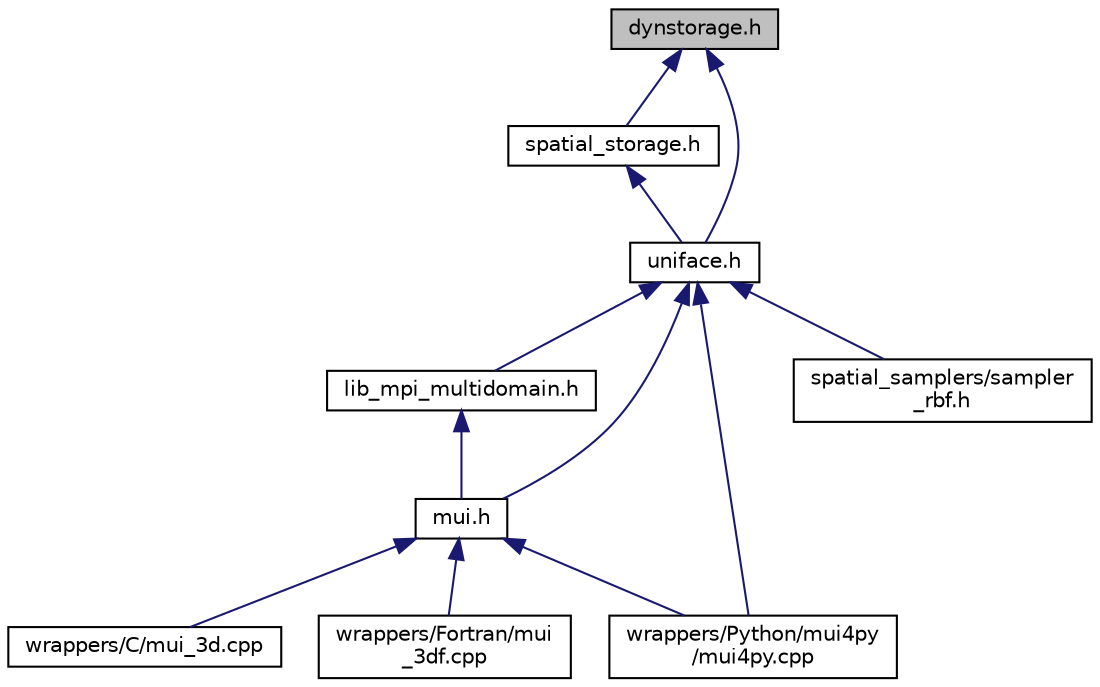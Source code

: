 digraph "dynstorage.h"
{
 // LATEX_PDF_SIZE
  edge [fontname="Helvetica",fontsize="10",labelfontname="Helvetica",labelfontsize="10"];
  node [fontname="Helvetica",fontsize="10",shape=record];
  Node1 [label="dynstorage.h",height=0.2,width=0.4,color="black", fillcolor="grey75", style="filled", fontcolor="black",tooltip="Implementation of a compound dynamic data structure used throughout MUI."];
  Node1 -> Node2 [dir="back",color="midnightblue",fontsize="10",style="solid",fontname="Helvetica"];
  Node2 [label="spatial_storage.h",height=0.2,width=0.4,color="black", fillcolor="white", style="filled",URL="$spatial__storage_8h.html",tooltip="Defines the spatial_storage data type."];
  Node2 -> Node3 [dir="back",color="midnightblue",fontsize="10",style="solid",fontname="Helvetica"];
  Node3 [label="uniface.h",height=0.2,width=0.4,color="black", fillcolor="white", style="filled",URL="$uniface_8h.html",tooltip="Provides the majority of the useful functionality for MUI, including all fetch, commit and push funct..."];
  Node3 -> Node4 [dir="back",color="midnightblue",fontsize="10",style="solid",fontname="Helvetica"];
  Node4 [label="lib_mpi_multidomain.h",height=0.2,width=0.4,color="black", fillcolor="white", style="filled",URL="$lib__mpi__multidomain_8h.html",tooltip="Provides helper functions for creating and synchronising multiple MUI interfaces for a single domain."];
  Node4 -> Node5 [dir="back",color="midnightblue",fontsize="10",style="solid",fontname="Helvetica"];
  Node5 [label="mui.h",height=0.2,width=0.4,color="black", fillcolor="white", style="filled",URL="$mui_8h.html",tooltip="The main header file for MUI. Usually the only file that needs to be included in order to integrate i..."];
  Node5 -> Node6 [dir="back",color="midnightblue",fontsize="10",style="solid",fontname="Helvetica"];
  Node6 [label="wrappers/C/mui_3d.cpp",height=0.2,width=0.4,color="black", fillcolor="white", style="filled",URL="$mui__3d_8cpp.html",tooltip=" "];
  Node5 -> Node7 [dir="back",color="midnightblue",fontsize="10",style="solid",fontname="Helvetica"];
  Node7 [label="wrappers/Fortran/mui\l_3df.cpp",height=0.2,width=0.4,color="black", fillcolor="white", style="filled",URL="$mui__3df_8cpp.html",tooltip=" "];
  Node5 -> Node8 [dir="back",color="midnightblue",fontsize="10",style="solid",fontname="Helvetica"];
  Node8 [label="wrappers/Python/mui4py\l/mui4py.cpp",height=0.2,width=0.4,color="black", fillcolor="white", style="filled",URL="$mui4py_8cpp.html",tooltip=" "];
  Node3 -> Node5 [dir="back",color="midnightblue",fontsize="10",style="solid",fontname="Helvetica"];
  Node3 -> Node9 [dir="back",color="midnightblue",fontsize="10",style="solid",fontname="Helvetica"];
  Node9 [label="spatial_samplers/sampler\l_rbf.h",height=0.2,width=0.4,color="black", fillcolor="white", style="filled",URL="$sampler__rbf_8h.html",tooltip="Spatial sampler using Gaussian Radial Basis Function interpolation."];
  Node3 -> Node8 [dir="back",color="midnightblue",fontsize="10",style="solid",fontname="Helvetica"];
  Node1 -> Node3 [dir="back",color="midnightblue",fontsize="10",style="solid",fontname="Helvetica"];
}
